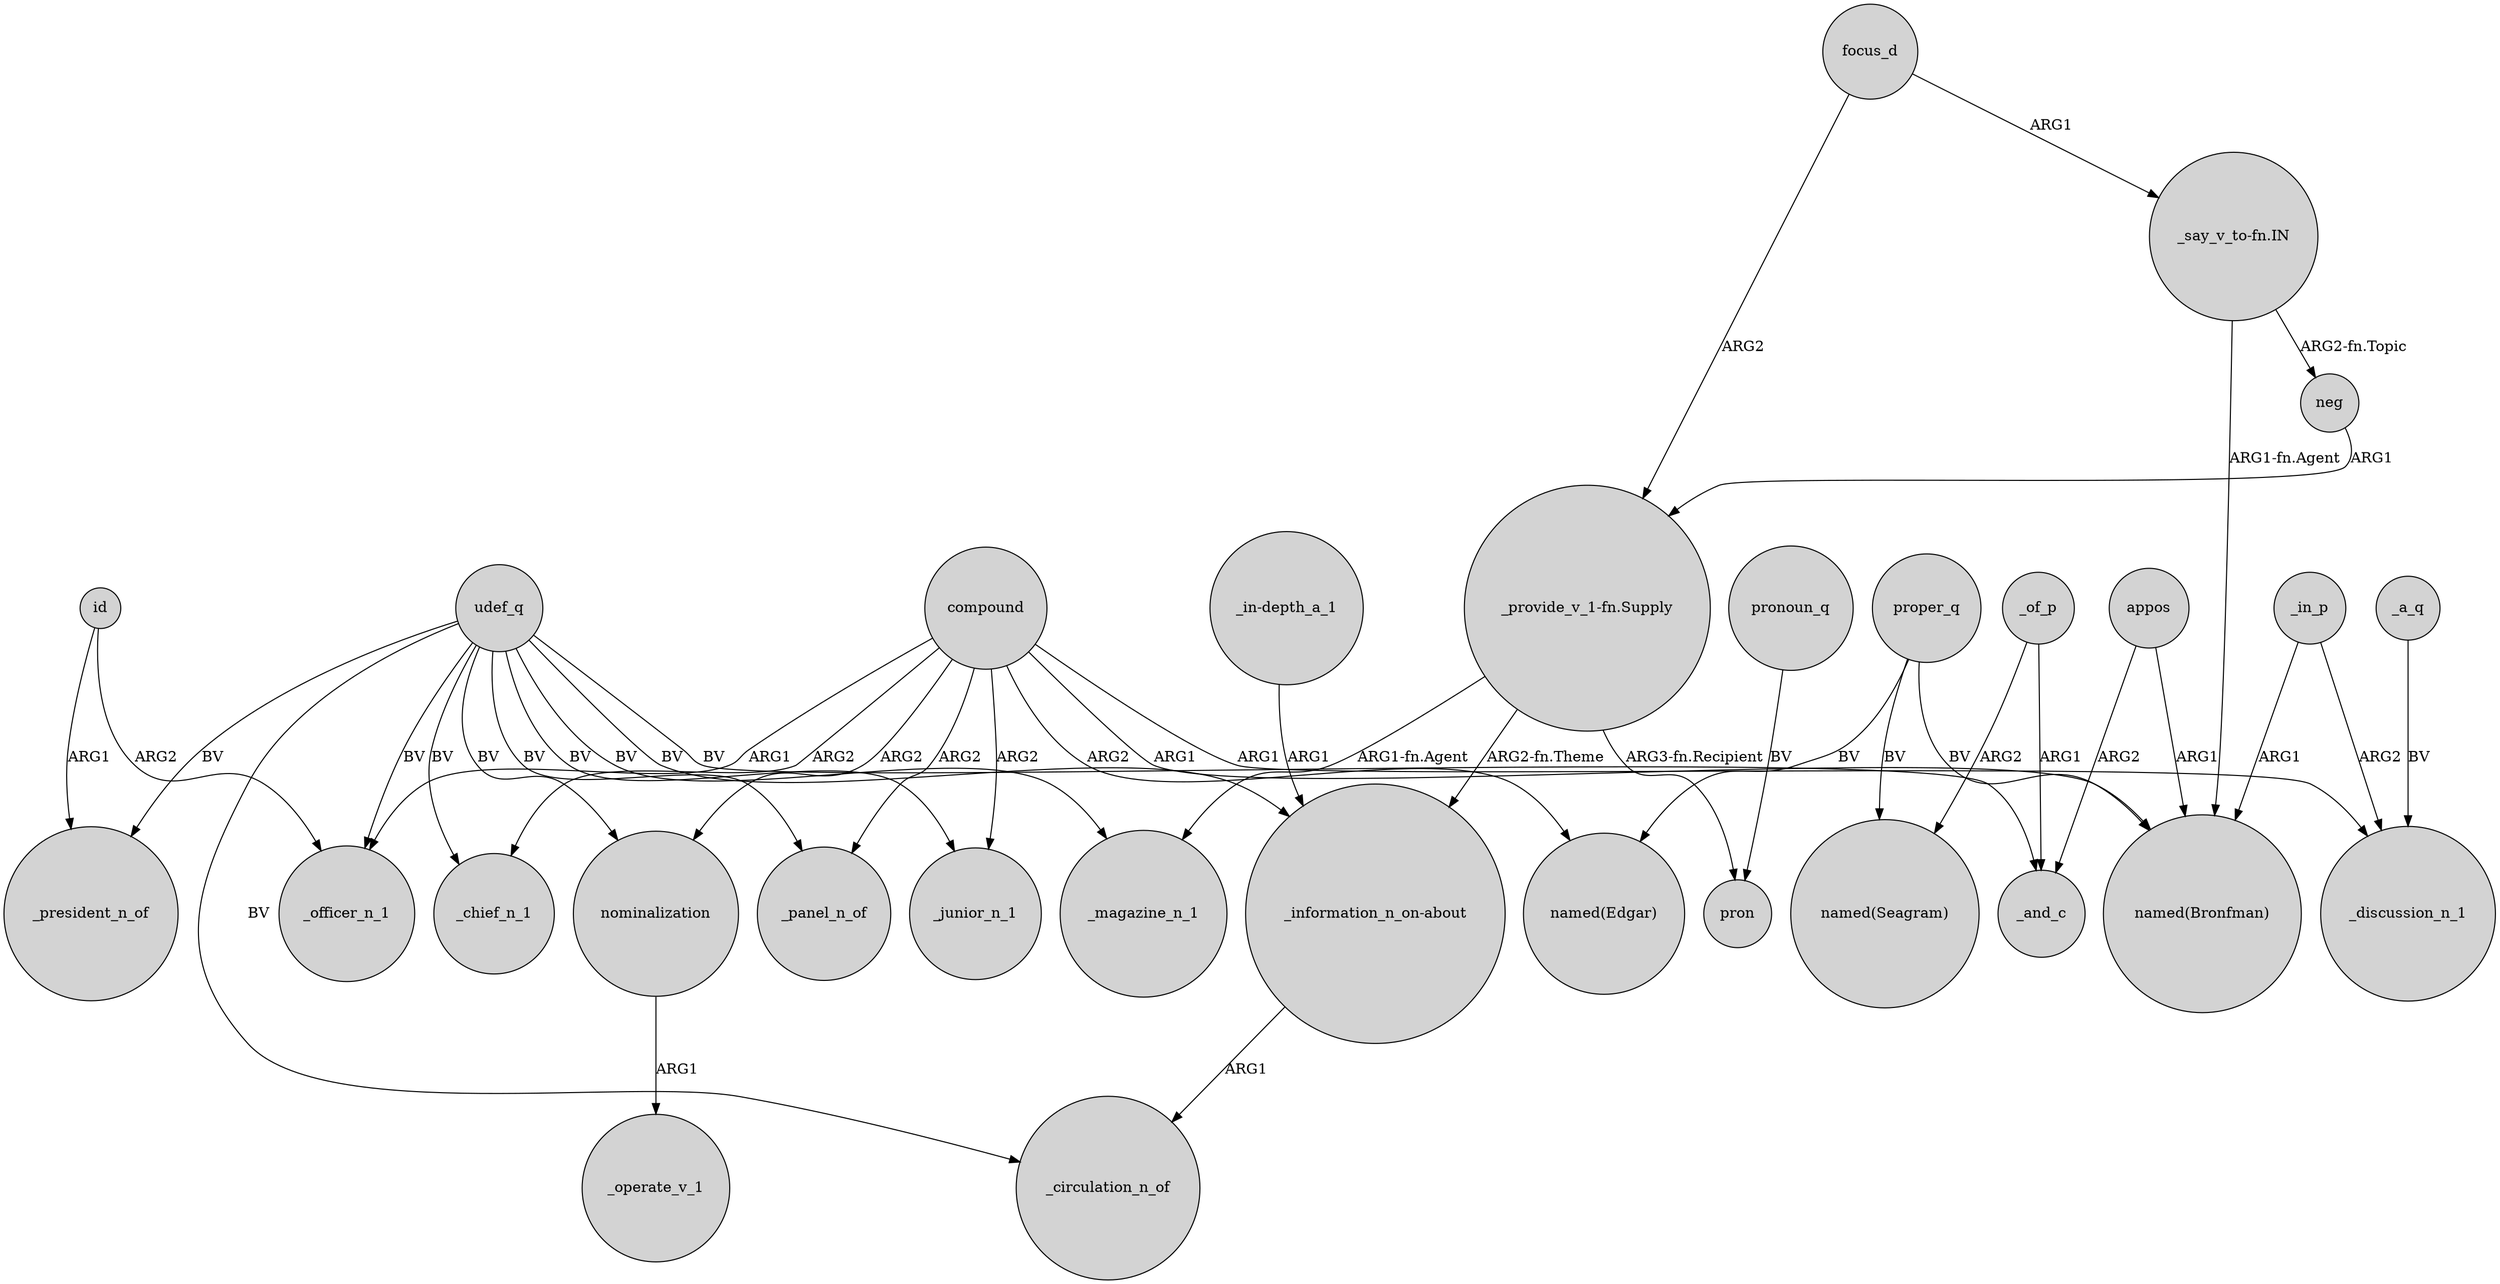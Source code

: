 digraph {
	node [shape=circle style=filled]
	proper_q -> "named(Edgar)" [label=BV]
	"_provide_v_1-fn.Supply" -> pron [label="ARG3-fn.Recipient"]
	focus_d -> "_provide_v_1-fn.Supply" [label=ARG2]
	nominalization -> _operate_v_1 [label=ARG1]
	compound -> _discussion_n_1 [label=ARG1]
	compound -> "named(Edgar)" [label=ARG2]
	appos -> "named(Bronfman)" [label=ARG1]
	_a_q -> _discussion_n_1 [label=BV]
	compound -> _panel_n_of [label=ARG2]
	id -> _president_n_of [label=ARG1]
	"_say_v_to-fn.IN" -> "named(Bronfman)" [label="ARG1-fn.Agent"]
	proper_q -> "named(Bronfman)" [label=BV]
	udef_q -> _circulation_n_of [label=BV]
	compound -> nominalization [label=ARG2]
	"_information_n_on-about" -> _circulation_n_of [label=ARG1]
	compound -> _chief_n_1 [label=ARG2]
	udef_q -> "_information_n_on-about" [label=BV]
	udef_q -> _junior_n_1 [label=BV]
	compound -> _officer_n_1 [label=ARG1]
	compound -> _junior_n_1 [label=ARG2]
	pronoun_q -> pron [label=BV]
	udef_q -> _magazine_n_1 [label=BV]
	_in_p -> _discussion_n_1 [label=ARG2]
	appos -> _and_c [label=ARG2]
	"_provide_v_1-fn.Supply" -> "_information_n_on-about" [label="ARG2-fn.Theme"]
	udef_q -> _president_n_of [label=BV]
	id -> _officer_n_1 [label=ARG2]
	udef_q -> _chief_n_1 [label=BV]
	compound -> "named(Bronfman)" [label=ARG1]
	udef_q -> _officer_n_1 [label=BV]
	udef_q -> _panel_n_of [label=BV]
	"_provide_v_1-fn.Supply" -> _magazine_n_1 [label="ARG1-fn.Agent"]
	_of_p -> _and_c [label=ARG1]
	udef_q -> nominalization [label=BV]
	_of_p -> "named(Seagram)" [label=ARG2]
	proper_q -> "named(Seagram)" [label=BV]
	"_say_v_to-fn.IN" -> neg [label="ARG2-fn.Topic"]
	"_in-depth_a_1" -> "_information_n_on-about" [label=ARG1]
	udef_q -> _and_c [label=BV]
	neg -> "_provide_v_1-fn.Supply" [label=ARG1]
	_in_p -> "named(Bronfman)" [label=ARG1]
	focus_d -> "_say_v_to-fn.IN" [label=ARG1]
}

